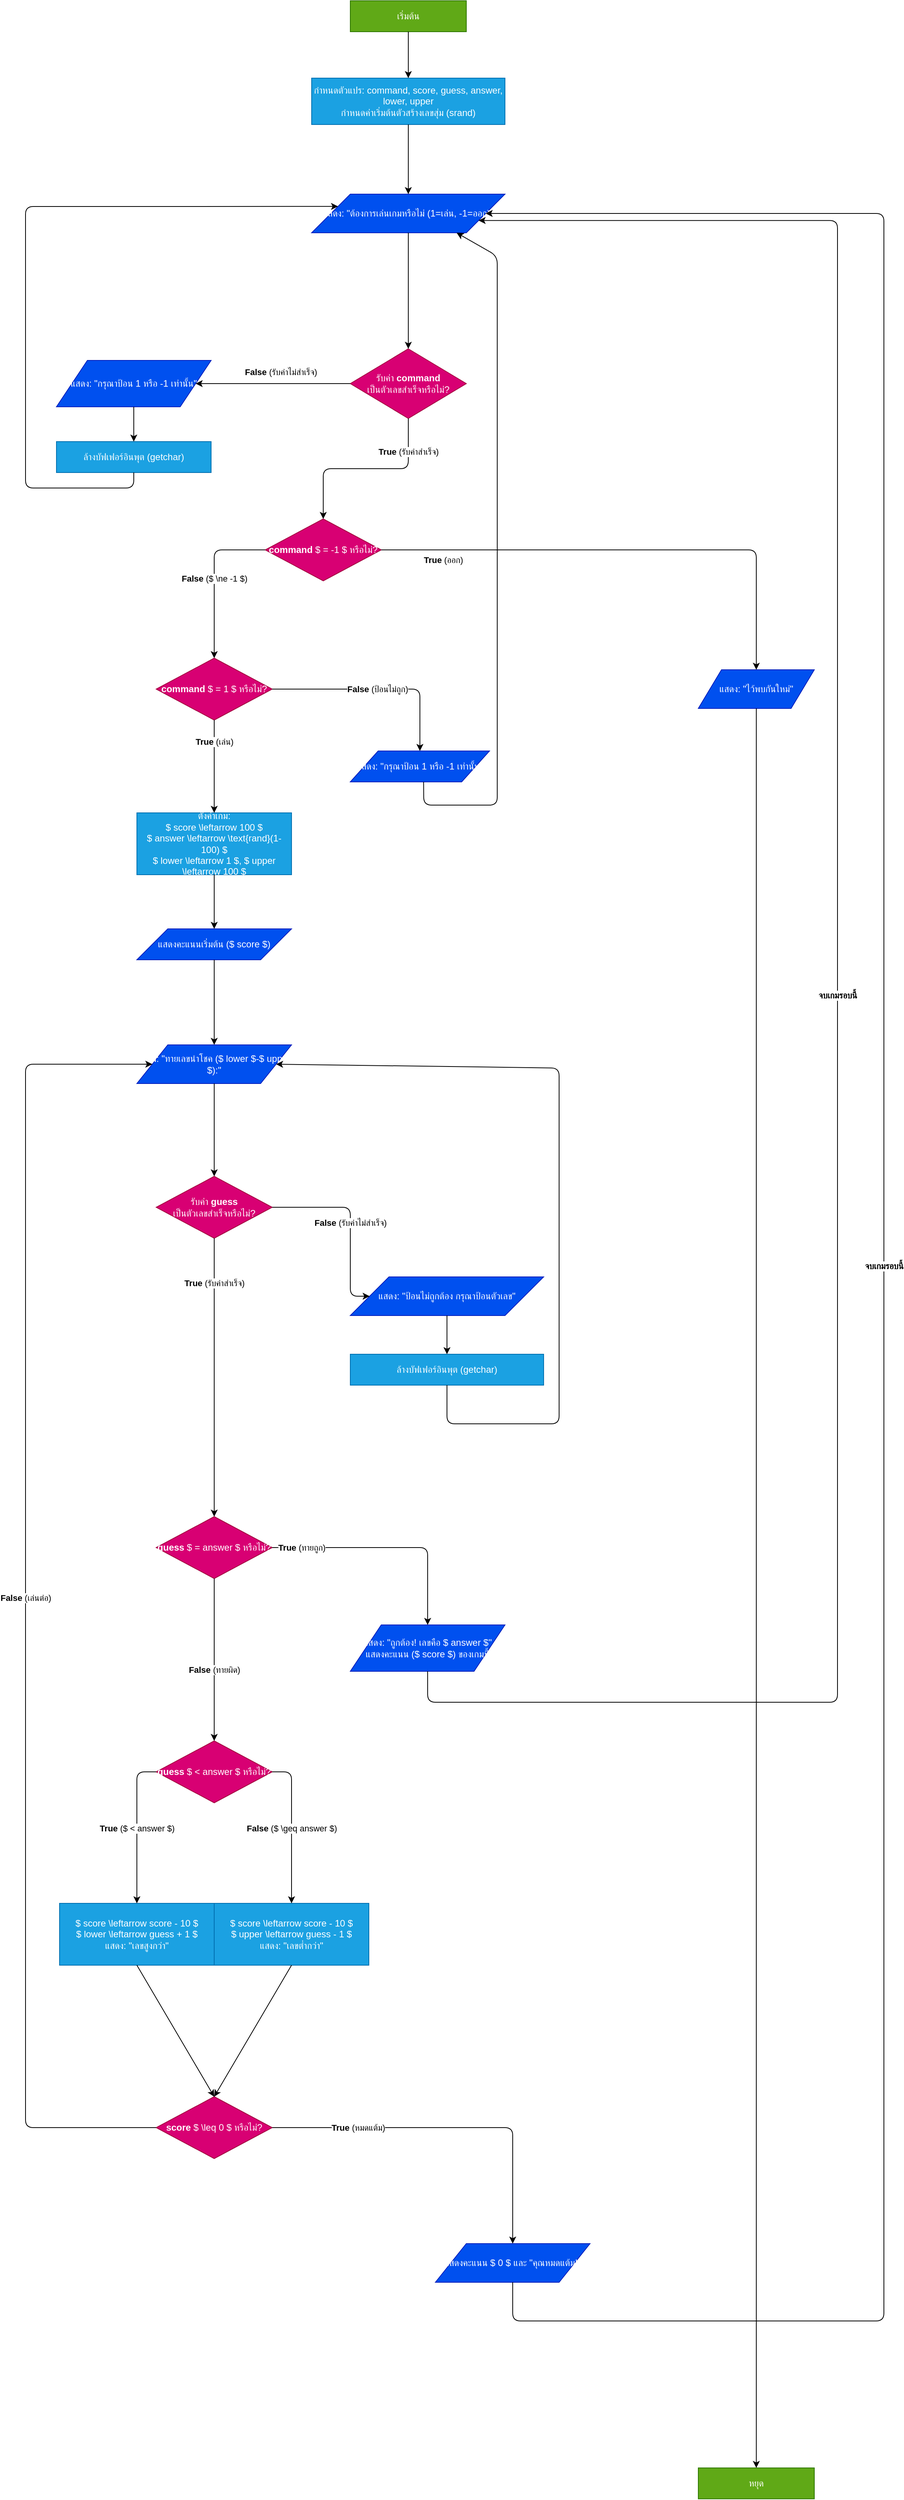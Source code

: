 <mxfile version="28.1.2">
  <diagram name="หน้า-1" id="D2F5-nMr_3Bc0n1jGYxq">
    <mxGraphModel dx="4995" dy="2504" grid="1" gridSize="10" guides="1" tooltips="1" connect="1" arrows="1" fold="1" page="1" pageScale="1" pageWidth="827" pageHeight="1169" math="0" shadow="0">
      <root>
        <mxCell id="0" />
        <mxCell id="1" parent="0" />
        <mxCell id="LEI7NK5Pn0Rt52Mgo6JD-56" value="เริ่มต้น" style="ellipse;whiteSpace=wrap;html=1;shape=ext;fillColor=#60a917;fontColor=#ffffff;strokeColor=#2D7600;" vertex="1" parent="1">
          <mxGeometry x="279" y="80" width="150" height="40" as="geometry" />
        </mxCell>
        <mxCell id="LEI7NK5Pn0Rt52Mgo6JD-57" value="กำหนดตัวแปร: command, score, guess, answer, lower, upper&lt;br&gt;กำหนดค่าเริ่มต้นตัวสร้างเลขสุ่ม (srand)" style="rounded=0;whiteSpace=wrap;html=1;fillColor=#1ba1e2;fontColor=#ffffff;strokeColor=#006EAF;" vertex="1" parent="1">
          <mxGeometry x="229" y="180" width="250" height="60" as="geometry" />
        </mxCell>
        <mxCell id="LEI7NK5Pn0Rt52Mgo6JD-58" value="แสดง: &quot;ต้องการเล่นเกมหรือไม่ (1=เล่น, -1=ออก)&quot;" style="shape=parallelogram;perimeter=parallelogramPerimeter;whiteSpace=wrap;html=1;fillColor=#0050ef;fontColor=#ffffff;strokeColor=#001DBC;" vertex="1" parent="1">
          <mxGeometry x="229" y="330" width="250" height="50" as="geometry" />
        </mxCell>
        <mxCell id="LEI7NK5Pn0Rt52Mgo6JD-59" value="รับค่า &lt;b&gt;command&lt;/b&gt;&lt;br&gt;เป็นตัวเลขสำเร็จหรือไม่?" style="rhombus;whiteSpace=wrap;html=1;fillColor=#d80073;fontColor=#ffffff;strokeColor=#A50040;" vertex="1" parent="1">
          <mxGeometry x="279" y="530" width="150" height="90" as="geometry" />
        </mxCell>
        <mxCell id="LEI7NK5Pn0Rt52Mgo6JD-60" value="แสดง: &quot;กรุณาป้อน 1 หรือ -1 เท่านั้น&quot;" style="shape=parallelogram;perimeter=parallelogramPerimeter;whiteSpace=wrap;html=1;fillColor=#0050ef;fontColor=#ffffff;strokeColor=#001DBC;" vertex="1" parent="1">
          <mxGeometry x="-101" y="545" width="200" height="60" as="geometry" />
        </mxCell>
        <mxCell id="LEI7NK5Pn0Rt52Mgo6JD-61" value="ล้างบัฟเฟอร์อินพุต (getchar)" style="rounded=0;whiteSpace=wrap;html=1;fillColor=#1ba1e2;fontColor=#ffffff;strokeColor=#006EAF;" vertex="1" parent="1">
          <mxGeometry x="-101" y="650" width="200" height="40" as="geometry" />
        </mxCell>
        <mxCell id="LEI7NK5Pn0Rt52Mgo6JD-62" value="&lt;b&gt;command&lt;/b&gt; $ = -1 $ หรือไม่?" style="rhombus;whiteSpace=wrap;html=1;fillColor=#d80073;fontColor=#ffffff;strokeColor=#A50040;" vertex="1" parent="1">
          <mxGeometry x="169" y="750" width="150" height="80" as="geometry" />
        </mxCell>
        <mxCell id="LEI7NK5Pn0Rt52Mgo6JD-63" value="แสดง: &quot;ไว้พบกันใหม่&quot;" style="shape=parallelogram;perimeter=parallelogramPerimeter;whiteSpace=wrap;html=1;fillColor=#0050ef;fontColor=#ffffff;strokeColor=#001DBC;" vertex="1" parent="1">
          <mxGeometry x="729" y="945" width="150" height="50" as="geometry" />
        </mxCell>
        <mxCell id="LEI7NK5Pn0Rt52Mgo6JD-64" value="&lt;b&gt;command&lt;/b&gt; $ = 1 $ หรือไม่?" style="rhombus;whiteSpace=wrap;html=1;fillColor=#d80073;fontColor=#ffffff;strokeColor=#A50040;" vertex="1" parent="1">
          <mxGeometry x="28" y="930" width="150" height="80" as="geometry" />
        </mxCell>
        <mxCell id="LEI7NK5Pn0Rt52Mgo6JD-65" value="แสดง: &quot;กรุณาป้อน 1 หรือ -1 เท่านั้น&quot;" style="shape=parallelogram;perimeter=parallelogramPerimeter;whiteSpace=wrap;html=1;fillColor=#0050ef;fontColor=#ffffff;strokeColor=#001DBC;" vertex="1" parent="1">
          <mxGeometry x="279" y="1050" width="180" height="40" as="geometry" />
        </mxCell>
        <mxCell id="LEI7NK5Pn0Rt52Mgo6JD-66" value="ตั้งค่าเกม:&lt;br&gt;$ score \leftarrow 100 $&lt;br&gt;$ answer \leftarrow \text{rand}(1-100) $&lt;br&gt;$ lower \leftarrow 1 $, $ upper \leftarrow 100 $" style="rounded=0;whiteSpace=wrap;html=1;fillColor=#1ba1e2;fontColor=#ffffff;strokeColor=#006EAF;" vertex="1" parent="1">
          <mxGeometry x="3" y="1130" width="200" height="80" as="geometry" />
        </mxCell>
        <mxCell id="LEI7NK5Pn0Rt52Mgo6JD-67" value="แสดงคะแนนเริ่มต้น ($ score $)" style="shape=parallelogram;perimeter=parallelogramPerimeter;whiteSpace=wrap;html=1;fillColor=#0050ef;fontColor=#ffffff;strokeColor=#001DBC;" vertex="1" parent="1">
          <mxGeometry x="3" y="1280" width="200" height="40" as="geometry" />
        </mxCell>
        <mxCell id="LEI7NK5Pn0Rt52Mgo6JD-68" value="แสดง: &quot;ทายเลขนำโชค ($ lower $-$ upper $):&quot;" style="shape=parallelogram;perimeter=parallelogramPerimeter;whiteSpace=wrap;html=1;fillColor=#0050ef;fontColor=#ffffff;strokeColor=#001DBC;" vertex="1" parent="1">
          <mxGeometry x="3" y="1430" width="200" height="50" as="geometry" />
        </mxCell>
        <mxCell id="LEI7NK5Pn0Rt52Mgo6JD-69" value="รับค่า &lt;b&gt;guess&lt;/b&gt;&lt;br&gt;เป็นตัวเลขสำเร็จหรือไม่?" style="rhombus;whiteSpace=wrap;html=1;fillColor=#d80073;fontColor=#ffffff;strokeColor=#A50040;" vertex="1" parent="1">
          <mxGeometry x="28" y="1600" width="150" height="80" as="geometry" />
        </mxCell>
        <mxCell id="LEI7NK5Pn0Rt52Mgo6JD-70" value="แสดง: &quot;ป้อนไม่ถูกต้อง กรุณาป้อนตัวเลข&quot;" style="shape=parallelogram;perimeter=parallelogramPerimeter;whiteSpace=wrap;html=1;fillColor=#0050ef;fontColor=#ffffff;strokeColor=#001DBC;" vertex="1" parent="1">
          <mxGeometry x="279" y="1730" width="250" height="50" as="geometry" />
        </mxCell>
        <mxCell id="LEI7NK5Pn0Rt52Mgo6JD-71" value="ล้างบัฟเฟอร์อินพุต (getchar)" style="rounded=0;whiteSpace=wrap;html=1;fillColor=#1ba1e2;fontColor=#ffffff;strokeColor=#006EAF;" vertex="1" parent="1">
          <mxGeometry x="279" y="1830" width="250" height="40" as="geometry" />
        </mxCell>
        <mxCell id="LEI7NK5Pn0Rt52Mgo6JD-72" value="&lt;b&gt;guess&lt;/b&gt; $ = answer $ หรือไม่?" style="rhombus;whiteSpace=wrap;html=1;fillColor=#d80073;fontColor=#ffffff;strokeColor=#A50040;" vertex="1" parent="1">
          <mxGeometry x="28" y="2040" width="150" height="80" as="geometry" />
        </mxCell>
        <mxCell id="LEI7NK5Pn0Rt52Mgo6JD-73" value="แสดง: &quot;ถูกต้อง! เลขคือ $ answer $&quot;&lt;br&gt;แสดงคะแนน ($ score $) ของเกมนี้" style="shape=parallelogram;perimeter=parallelogramPerimeter;whiteSpace=wrap;html=1;fillColor=#0050ef;fontColor=#ffffff;strokeColor=#001DBC;" vertex="1" parent="1">
          <mxGeometry x="279" y="2180" width="200" height="60" as="geometry" />
        </mxCell>
        <mxCell id="LEI7NK5Pn0Rt52Mgo6JD-74" value="&lt;b&gt;guess&lt;/b&gt; $ &lt; answer $ หรือไม่?" style="rhombus;whiteSpace=wrap;html=1;fillColor=#d80073;fontColor=#ffffff;strokeColor=#A50040;" vertex="1" parent="1">
          <mxGeometry x="28" y="2330" width="150" height="80" as="geometry" />
        </mxCell>
        <mxCell id="LEI7NK5Pn0Rt52Mgo6JD-75" value="$ score \leftarrow score - 10 $&lt;br&gt;$ lower \leftarrow guess + 1 $&lt;br&gt;แสดง: &quot;เลขสูงกว่า&quot;" style="rounded=0;whiteSpace=wrap;html=1;fillColor=#1ba1e2;fontColor=#ffffff;strokeColor=#006EAF;" vertex="1" parent="1">
          <mxGeometry x="-97" y="2540" width="200" height="80" as="geometry" />
        </mxCell>
        <mxCell id="LEI7NK5Pn0Rt52Mgo6JD-76" value="$ score \leftarrow score - 10 $&lt;br&gt;$ upper \leftarrow guess - 1 $&lt;br&gt;แสดง: &quot;เลขต่ำกว่า&quot;" style="rounded=0;whiteSpace=wrap;html=1;fillColor=#1ba1e2;fontColor=#ffffff;strokeColor=#006EAF;" vertex="1" parent="1">
          <mxGeometry x="103" y="2540" width="200" height="80" as="geometry" />
        </mxCell>
        <mxCell id="LEI7NK5Pn0Rt52Mgo6JD-77" value="&lt;b&gt;score&lt;/b&gt; $ \leq 0 $ หรือไม่?" style="rhombus;whiteSpace=wrap;html=1;fillColor=#d80073;fontColor=#ffffff;strokeColor=#A50040;" vertex="1" parent="1">
          <mxGeometry x="28" y="2790" width="150" height="80" as="geometry" />
        </mxCell>
        <mxCell id="LEI7NK5Pn0Rt52Mgo6JD-78" value="แสดงคะแนน $ 0 $ และ &quot;คุณหมดแต้ม!&quot;" style="shape=parallelogram;perimeter=parallelogramPerimeter;whiteSpace=wrap;html=1;fillColor=#0050ef;fontColor=#ffffff;strokeColor=#001DBC;" vertex="1" parent="1">
          <mxGeometry x="389" y="2980" width="200" height="50" as="geometry" />
        </mxCell>
        <mxCell id="LEI7NK5Pn0Rt52Mgo6JD-79" value="หยุด" style="ellipse;whiteSpace=wrap;html=1;shape=ext;fillColor=#60a917;fontColor=#ffffff;strokeColor=#2D7600;" vertex="1" parent="1">
          <mxGeometry x="729" y="3270" width="150" height="40" as="geometry" />
        </mxCell>
        <mxCell id="LEI7NK5Pn0Rt52Mgo6JD-80" value="" style="endArrow=classic;html=1;exitX=0.5;exitY=1;entryX=0.5;entryY=0;" edge="1" parent="1" source="LEI7NK5Pn0Rt52Mgo6JD-56" target="LEI7NK5Pn0Rt52Mgo6JD-57">
          <mxGeometry width="50" height="50" relative="1" as="geometry">
            <mxPoint x="349" y="120" as="sourcePoint" />
            <mxPoint x="349" y="180" as="targetPoint" />
          </mxGeometry>
        </mxCell>
        <mxCell id="LEI7NK5Pn0Rt52Mgo6JD-81" value="" style="endArrow=classic;html=1;exitX=0.5;exitY=1;entryX=0.5;entryY=0;" edge="1" parent="1" source="LEI7NK5Pn0Rt52Mgo6JD-57" target="LEI7NK5Pn0Rt52Mgo6JD-58">
          <mxGeometry width="50" height="50" relative="1" as="geometry">
            <mxPoint x="354" y="240" as="sourcePoint" />
            <mxPoint x="354" y="330" as="targetPoint" />
          </mxGeometry>
        </mxCell>
        <mxCell id="LEI7NK5Pn0Rt52Mgo6JD-82" value="" style="endArrow=classic;html=1;exitX=0.5;exitY=1;entryX=0.5;entryY=0;" edge="1" parent="1" source="LEI7NK5Pn0Rt52Mgo6JD-58" target="LEI7NK5Pn0Rt52Mgo6JD-59">
          <mxGeometry width="50" height="50" relative="1" as="geometry">
            <mxPoint x="354" y="380" as="sourcePoint" />
            <mxPoint x="354" y="530" as="targetPoint" />
          </mxGeometry>
        </mxCell>
        <mxCell id="LEI7NK5Pn0Rt52Mgo6JD-83" value="&lt;b&gt;True&lt;/b&gt; (รับค่าสำเร็จ)" style="edgeStyle=orthogonalEdgeStyle;html=1;align=center;verticalAlign=top;labelBackgroundColor=#FFFFFF;" edge="1" parent="1" source="LEI7NK5Pn0Rt52Mgo6JD-59" target="LEI7NK5Pn0Rt52Mgo6JD-62">
          <mxGeometry x="-0.75" relative="1" as="geometry">
            <mxPoint x="354" y="620" as="sourcePoint" />
            <mxPoint x="354" y="750" as="targetPoint" />
          </mxGeometry>
        </mxCell>
        <mxCell id="LEI7NK5Pn0Rt52Mgo6JD-84" value="&lt;b&gt;False&lt;/b&gt; (รับค่าไม่สำเร็จ)" style="edgeStyle=orthogonalEdgeStyle;html=1;align=center;verticalAlign=middle;labelBackgroundColor=#FFFFFF;exitX=0;exitY=0.5;exitDx=0;exitDy=0;entryX=1;entryY=0.5;entryDx=0;entryDy=0;" edge="1" parent="1" source="LEI7NK5Pn0Rt52Mgo6JD-59" target="LEI7NK5Pn0Rt52Mgo6JD-60">
          <mxGeometry x="-0.1" y="-15" relative="1" as="geometry">
            <mxPoint x="429" y="575" as="sourcePoint" />
            <mxPoint x="-51" y="580" as="targetPoint" />
            <Array as="points" />
            <mxPoint as="offset" />
          </mxGeometry>
        </mxCell>
        <mxCell id="LEI7NK5Pn0Rt52Mgo6JD-85" value="" style="endArrow=classic;html=1;exitX=0.5;exitY=1;entryX=0.5;entryY=0;" edge="1" parent="1" source="LEI7NK5Pn0Rt52Mgo6JD-60" target="LEI7NK5Pn0Rt52Mgo6JD-61">
          <mxGeometry width="50" height="50" relative="1" as="geometry">
            <mxPoint x="629" y="605" as="sourcePoint" />
            <mxPoint x="629" y="650" as="targetPoint" />
          </mxGeometry>
        </mxCell>
        <mxCell id="LEI7NK5Pn0Rt52Mgo6JD-86" value="" style="endArrow=classic;html=1;exitX=0.5;exitY=1;exitDx=0;exitDy=0;entryX=0;entryY=0.25;entryDx=0;entryDy=0;" edge="1" parent="1" source="LEI7NK5Pn0Rt52Mgo6JD-61" target="LEI7NK5Pn0Rt52Mgo6JD-58">
          <mxGeometry width="50" height="50" relative="1" as="geometry">
            <mxPoint x="19" y="710" as="sourcePoint" />
            <mxPoint x="119" y="440" as="targetPoint" />
            <Array as="points">
              <mxPoint x="-1" y="710" />
              <mxPoint x="-141" y="710" />
              <mxPoint x="-141" y="346" />
              <mxPoint x="29" y="346" />
            </Array>
          </mxGeometry>
        </mxCell>
        <mxCell id="LEI7NK5Pn0Rt52Mgo6JD-87" value="&lt;b&gt;True&lt;/b&gt; (ออก)" style="edgeStyle=orthogonalEdgeStyle;html=1;exitX=1;exitY=0.5;entryX=0.5;entryY=0;align=center;verticalAlign=top;labelBackgroundColor=#FFFFFF;exitDx=0;exitDy=0;" edge="1" parent="1" source="LEI7NK5Pn0Rt52Mgo6JD-62" target="LEI7NK5Pn0Rt52Mgo6JD-63">
          <mxGeometry x="-0.75" relative="1" as="geometry">
            <mxPoint x="354" y="830" as="sourcePoint" />
            <mxPoint x="354" y="880" as="targetPoint" />
            <Array as="points">
              <mxPoint x="804" y="790" />
            </Array>
          </mxGeometry>
        </mxCell>
        <mxCell id="LEI7NK5Pn0Rt52Mgo6JD-88" value="&lt;b&gt;False&lt;/b&gt; ($ \ne -1 $)" style="edgeStyle=orthogonalEdgeStyle;html=1;exitX=0;exitY=0.5;entryX=0.5;entryY=0;align=center;verticalAlign=middle;labelBackgroundColor=#FFFFFF;" edge="1" parent="1" source="LEI7NK5Pn0Rt52Mgo6JD-62" target="LEI7NK5Pn0Rt52Mgo6JD-64">
          <mxGeometry relative="1" as="geometry">
            <mxPoint x="279" y="790" as="sourcePoint" />
            <mxPoint x="154" y="930" as="targetPoint" />
            <Array as="points">
              <mxPoint x="103" y="790" />
            </Array>
          </mxGeometry>
        </mxCell>
        <mxCell id="LEI7NK5Pn0Rt52Mgo6JD-89" value="" style="endArrow=classic;html=1;exitX=0.5;exitY=1;entryX=0.5;entryY=0;" edge="1" parent="1" source="LEI7NK5Pn0Rt52Mgo6JD-63" target="LEI7NK5Pn0Rt52Mgo6JD-79">
          <mxGeometry width="50" height="50" relative="1" as="geometry">
            <mxPoint x="354" y="930" as="sourcePoint" />
            <mxPoint x="354" y="980" as="targetPoint" />
            <Array as="points" />
          </mxGeometry>
        </mxCell>
        <mxCell id="LEI7NK5Pn0Rt52Mgo6JD-90" value="&lt;b&gt;True&lt;/b&gt; (เล่น)" style="edgeStyle=orthogonalEdgeStyle;html=1;exitX=0.5;exitY=1;entryX=0.5;entryY=0;align=center;verticalAlign=top;labelBackgroundColor=#FFFFFF;" edge="1" parent="1" source="LEI7NK5Pn0Rt52Mgo6JD-64" target="LEI7NK5Pn0Rt52Mgo6JD-66">
          <mxGeometry x="-0.75" relative="1" as="geometry">
            <mxPoint x="154" y="1010" as="sourcePoint" />
            <mxPoint x="154" y="1130" as="targetPoint" />
          </mxGeometry>
        </mxCell>
        <mxCell id="LEI7NK5Pn0Rt52Mgo6JD-91" value="&lt;b&gt;False&lt;/b&gt; (ป้อนไม่ถูก)" style="edgeStyle=orthogonalEdgeStyle;html=1;exitX=1;exitY=0.5;entryX=0.5;entryY=0;align=center;verticalAlign=middle;labelBackgroundColor=#FFFFFF;" edge="1" parent="1" source="LEI7NK5Pn0Rt52Mgo6JD-64" target="LEI7NK5Pn0Rt52Mgo6JD-65">
          <mxGeometry relative="1" as="geometry">
            <mxPoint x="229" y="970" as="sourcePoint" />
            <mxPoint x="369" y="1050" as="targetPoint" />
            <Array as="points">
              <mxPoint x="279" y="970" />
              <mxPoint x="369" y="970" />
            </Array>
          </mxGeometry>
        </mxCell>
        <mxCell id="LEI7NK5Pn0Rt52Mgo6JD-92" value="" style="endArrow=classic;html=1;exitX=0.5;exitY=1;entryX=0.75;entryY=1;entryDx=0;entryDy=0;" edge="1" parent="1" target="LEI7NK5Pn0Rt52Mgo6JD-58">
          <mxGeometry width="50" height="50" relative="1" as="geometry">
            <mxPoint x="373.76" y="1090" as="sourcePoint" />
            <mxPoint x="439" y="390" as="targetPoint" />
            <Array as="points">
              <mxPoint x="374" y="1120" />
              <mxPoint x="469" y="1120" />
              <mxPoint x="469" y="760" />
              <mxPoint x="469" y="410" />
            </Array>
          </mxGeometry>
        </mxCell>
        <mxCell id="LEI7NK5Pn0Rt52Mgo6JD-93" value="" style="endArrow=classic;html=1;exitX=0.5;exitY=1;entryX=0.5;entryY=0;" edge="1" parent="1" source="LEI7NK5Pn0Rt52Mgo6JD-66" target="LEI7NK5Pn0Rt52Mgo6JD-67">
          <mxGeometry width="50" height="50" relative="1" as="geometry">
            <mxPoint x="154" y="1210" as="sourcePoint" />
            <mxPoint x="154" y="1280" as="targetPoint" />
          </mxGeometry>
        </mxCell>
        <mxCell id="LEI7NK5Pn0Rt52Mgo6JD-94" value="" style="endArrow=classic;html=1;exitX=0.5;exitY=1;entryX=0.5;entryY=0;" edge="1" parent="1" source="LEI7NK5Pn0Rt52Mgo6JD-67" target="LEI7NK5Pn0Rt52Mgo6JD-68">
          <mxGeometry width="50" height="50" relative="1" as="geometry">
            <mxPoint x="154" y="1320" as="sourcePoint" />
            <mxPoint x="154" y="1430" as="targetPoint" />
          </mxGeometry>
        </mxCell>
        <mxCell id="LEI7NK5Pn0Rt52Mgo6JD-95" value="" style="endArrow=classic;html=1;exitX=0.5;exitY=1;entryX=0.5;entryY=0;" edge="1" parent="1" source="LEI7NK5Pn0Rt52Mgo6JD-68" target="LEI7NK5Pn0Rt52Mgo6JD-69">
          <mxGeometry width="50" height="50" relative="1" as="geometry">
            <mxPoint x="154" y="1480" as="sourcePoint" />
            <mxPoint x="154" y="1580" as="targetPoint" />
          </mxGeometry>
        </mxCell>
        <mxCell id="LEI7NK5Pn0Rt52Mgo6JD-96" value="&lt;b&gt;True&lt;/b&gt; (รับค่าสำเร็จ)" style="edgeStyle=orthogonalEdgeStyle;html=1;exitX=0.5;exitY=1;entryX=0.5;entryY=0;align=center;verticalAlign=top;labelBackgroundColor=#FFFFFF;" edge="1" parent="1" source="LEI7NK5Pn0Rt52Mgo6JD-69" target="LEI7NK5Pn0Rt52Mgo6JD-72">
          <mxGeometry x="-0.75" relative="1" as="geometry">
            <mxPoint x="154" y="1660" as="sourcePoint" />
            <mxPoint x="154" y="2030" as="targetPoint" />
          </mxGeometry>
        </mxCell>
        <mxCell id="LEI7NK5Pn0Rt52Mgo6JD-97" value="&lt;b&gt;False&lt;/b&gt; (รับค่าไม่สำเร็จ)" style="edgeStyle=orthogonalEdgeStyle;html=1;exitX=1;exitY=0.5;entryX=0;entryY=0.5;align=center;verticalAlign=middle;labelBackgroundColor=#FFFFFF;" edge="1" parent="1" source="LEI7NK5Pn0Rt52Mgo6JD-69" target="LEI7NK5Pn0Rt52Mgo6JD-70">
          <mxGeometry relative="1" as="geometry">
            <mxPoint x="229" y="1620" as="sourcePoint" />
            <mxPoint x="279" y="1755" as="targetPoint" />
            <Array as="points">
              <mxPoint x="279" y="1640" />
              <mxPoint x="279" y="1755" />
            </Array>
          </mxGeometry>
        </mxCell>
        <mxCell id="LEI7NK5Pn0Rt52Mgo6JD-98" value="" style="endArrow=classic;html=1;exitX=0.5;exitY=1;entryX=0.5;entryY=0;" edge="1" parent="1" source="LEI7NK5Pn0Rt52Mgo6JD-70" target="LEI7NK5Pn0Rt52Mgo6JD-71">
          <mxGeometry width="50" height="50" relative="1" as="geometry">
            <mxPoint x="404" y="1780" as="sourcePoint" />
            <mxPoint x="404" y="1830" as="targetPoint" />
          </mxGeometry>
        </mxCell>
        <mxCell id="LEI7NK5Pn0Rt52Mgo6JD-99" value="" style="endArrow=classic;html=1;exitX=0.5;exitY=1;entryX=1;entryY=0.5;exitDx=0;exitDy=0;" edge="1" parent="1" target="LEI7NK5Pn0Rt52Mgo6JD-68" source="LEI7NK5Pn0Rt52Mgo6JD-71">
          <mxGeometry width="50" height="50" relative="1" as="geometry">
            <mxPoint x="404" y="1830" as="sourcePoint" />
            <mxPoint x="404" y="1530" as="targetPoint" />
            <Array as="points">
              <mxPoint x="404" y="1920" />
              <mxPoint x="549" y="1920" />
              <mxPoint x="549" y="1690" />
              <mxPoint x="549" y="1460" />
            </Array>
          </mxGeometry>
        </mxCell>
        <mxCell id="LEI7NK5Pn0Rt52Mgo6JD-100" value="&lt;b&gt;True&lt;/b&gt; (ทายถูก)" style="edgeStyle=orthogonalEdgeStyle;html=1;exitX=1;exitY=0.5;entryX=0.5;entryY=0;align=center;verticalAlign=middle;labelBackgroundColor=#FFFFFF;" edge="1" parent="1" source="LEI7NK5Pn0Rt52Mgo6JD-72" target="LEI7NK5Pn0Rt52Mgo6JD-73">
          <mxGeometry x="-0.75" relative="1" as="geometry">
            <mxPoint x="229" y="2070" as="sourcePoint" />
            <mxPoint x="379" y="2180" as="targetPoint" />
            <Array as="points">
              <mxPoint x="379" y="2080" />
            </Array>
          </mxGeometry>
        </mxCell>
        <mxCell id="LEI7NK5Pn0Rt52Mgo6JD-101" value="&lt;b&gt;จบเกมรอบนี้&lt;/b&gt;" style="edgeStyle=orthogonalEdgeStyle;html=1;exitX=0.5;exitY=1;entryX=1;entryY=0.75;align=center;verticalAlign=bottom;labelBackgroundColor=#FFFFFF;entryDx=0;entryDy=0;" edge="1" parent="1" source="LEI7NK5Pn0Rt52Mgo6JD-73" target="LEI7NK5Pn0Rt52Mgo6JD-58">
          <mxGeometry relative="1" as="geometry">
            <mxPoint x="379" y="2240" as="sourcePoint" />
            <mxPoint x="379" y="2290" as="targetPoint" />
            <Array as="points">
              <mxPoint x="379" y="2280" />
              <mxPoint x="909" y="2280" />
              <mxPoint x="909" y="364" />
            </Array>
          </mxGeometry>
        </mxCell>
        <mxCell id="LEI7NK5Pn0Rt52Mgo6JD-102" value="&lt;b&gt;False&lt;/b&gt; (ทายผิด)" style="edgeStyle=orthogonalEdgeStyle;html=1;exitX=0.5;exitY=1;entryX=0.5;entryY=0;align=center;verticalAlign=top;labelBackgroundColor=#FFFFFF;" edge="1" parent="1" source="LEI7NK5Pn0Rt52Mgo6JD-72" target="LEI7NK5Pn0Rt52Mgo6JD-74">
          <mxGeometry relative="1" as="geometry">
            <mxPoint x="154" y="2110" as="sourcePoint" />
            <mxPoint x="154" y="2330" as="targetPoint" />
          </mxGeometry>
        </mxCell>
        <mxCell id="LEI7NK5Pn0Rt52Mgo6JD-103" value="&lt;b&gt;True&lt;/b&gt; ($ &lt; answer $)" style="edgeStyle=orthogonalEdgeStyle;html=1;exitX=0;exitY=0.5;entryX=0.5;entryY=0;align=center;verticalAlign=middle;labelBackgroundColor=#FFFFFF;" edge="1" parent="1" source="LEI7NK5Pn0Rt52Mgo6JD-74" target="LEI7NK5Pn0Rt52Mgo6JD-75">
          <mxGeometry relative="1" as="geometry">
            <mxPoint x="79" y="2370" as="sourcePoint" />
            <mxPoint x="79" y="2530" as="targetPoint" />
          </mxGeometry>
        </mxCell>
        <mxCell id="LEI7NK5Pn0Rt52Mgo6JD-104" value="&lt;b&gt;False&lt;/b&gt; ($ \geq answer $)" style="edgeStyle=orthogonalEdgeStyle;html=1;exitX=1;exitY=0.5;entryX=0.5;entryY=0;align=center;verticalAlign=middle;labelBackgroundColor=#FFFFFF;" edge="1" parent="1" source="LEI7NK5Pn0Rt52Mgo6JD-74" target="LEI7NK5Pn0Rt52Mgo6JD-76">
          <mxGeometry relative="1" as="geometry">
            <mxPoint x="229" y="2370" as="sourcePoint" />
            <mxPoint x="279" y="2530" as="targetPoint" />
            <Array as="points">
              <mxPoint x="203" y="2370" />
            </Array>
          </mxGeometry>
        </mxCell>
        <mxCell id="LEI7NK5Pn0Rt52Mgo6JD-105" value="" style="endArrow=classic;html=1;exitX=0.5;exitY=1;entryX=0.5;entryY=0;" edge="1" parent="1" source="LEI7NK5Pn0Rt52Mgo6JD-75" target="LEI7NK5Pn0Rt52Mgo6JD-77">
          <mxGeometry width="50" height="50" relative="1" as="geometry">
            <mxPoint x="3" y="2620" as="sourcePoint" />
            <mxPoint x="78" y="2790" as="targetPoint" />
          </mxGeometry>
        </mxCell>
        <mxCell id="LEI7NK5Pn0Rt52Mgo6JD-106" value="" style="endArrow=classic;html=1;exitX=0.5;exitY=1;entryX=0.5;entryY=0;" edge="1" parent="1" source="LEI7NK5Pn0Rt52Mgo6JD-76" target="LEI7NK5Pn0Rt52Mgo6JD-77">
          <mxGeometry width="50" height="50" relative="1" as="geometry">
            <mxPoint x="203" y="2620" as="sourcePoint" />
            <mxPoint x="78" y="2790" as="targetPoint" />
          </mxGeometry>
        </mxCell>
        <mxCell id="LEI7NK5Pn0Rt52Mgo6JD-107" value="&lt;b&gt;True&lt;/b&gt; (หมดแต้ม)" style="edgeStyle=orthogonalEdgeStyle;html=1;exitX=1;exitY=0.5;entryX=0.5;entryY=0;align=center;verticalAlign=middle;labelBackgroundColor=#FFFFFF;" edge="1" parent="1" source="LEI7NK5Pn0Rt52Mgo6JD-77" target="LEI7NK5Pn0Rt52Mgo6JD-78">
          <mxGeometry x="-0.518" relative="1" as="geometry">
            <mxPoint x="229" y="2820" as="sourcePoint" />
            <mxPoint x="379" y="2980" as="targetPoint" />
            <Array as="points">
              <mxPoint x="489" y="2830" />
            </Array>
            <mxPoint as="offset" />
          </mxGeometry>
        </mxCell>
        <mxCell id="LEI7NK5Pn0Rt52Mgo6JD-108" value="&lt;b&gt;จบเกมรอบนี้&lt;/b&gt;" style="edgeStyle=orthogonalEdgeStyle;html=1;exitX=0.5;exitY=1;entryX=1;entryY=0.5;align=center;verticalAlign=bottom;labelBackgroundColor=#FFFFFF;" edge="1" parent="1" source="LEI7NK5Pn0Rt52Mgo6JD-78" target="LEI7NK5Pn0Rt52Mgo6JD-58">
          <mxGeometry relative="1" as="geometry">
            <mxPoint x="379" y="3030" as="sourcePoint" />
            <mxPoint x="379" y="3080" as="targetPoint" />
            <Array as="points">
              <mxPoint x="489" y="3080" />
              <mxPoint x="969" y="3080" />
              <mxPoint x="969" y="355" />
            </Array>
          </mxGeometry>
        </mxCell>
        <mxCell id="LEI7NK5Pn0Rt52Mgo6JD-109" value="&lt;b&gt;False&lt;/b&gt; (เล่นต่อ)" style="edgeStyle=orthogonalEdgeStyle;html=1;exitX=0;exitY=0.5;entryX=0;entryY=0.5;align=center;verticalAlign=middle;labelBackgroundColor=#FFFFFF;entryDx=0;entryDy=0;" edge="1" parent="1" source="LEI7NK5Pn0Rt52Mgo6JD-77" target="LEI7NK5Pn0Rt52Mgo6JD-68">
          <mxGeometry relative="1" as="geometry">
            <mxPoint x="79" y="2820" as="sourcePoint" />
            <mxPoint x="154" y="1480" as="targetPoint" />
            <Array as="points">
              <mxPoint x="-141" y="2830" />
              <mxPoint x="-141" y="1455" />
            </Array>
          </mxGeometry>
        </mxCell>
      </root>
    </mxGraphModel>
  </diagram>
</mxfile>

